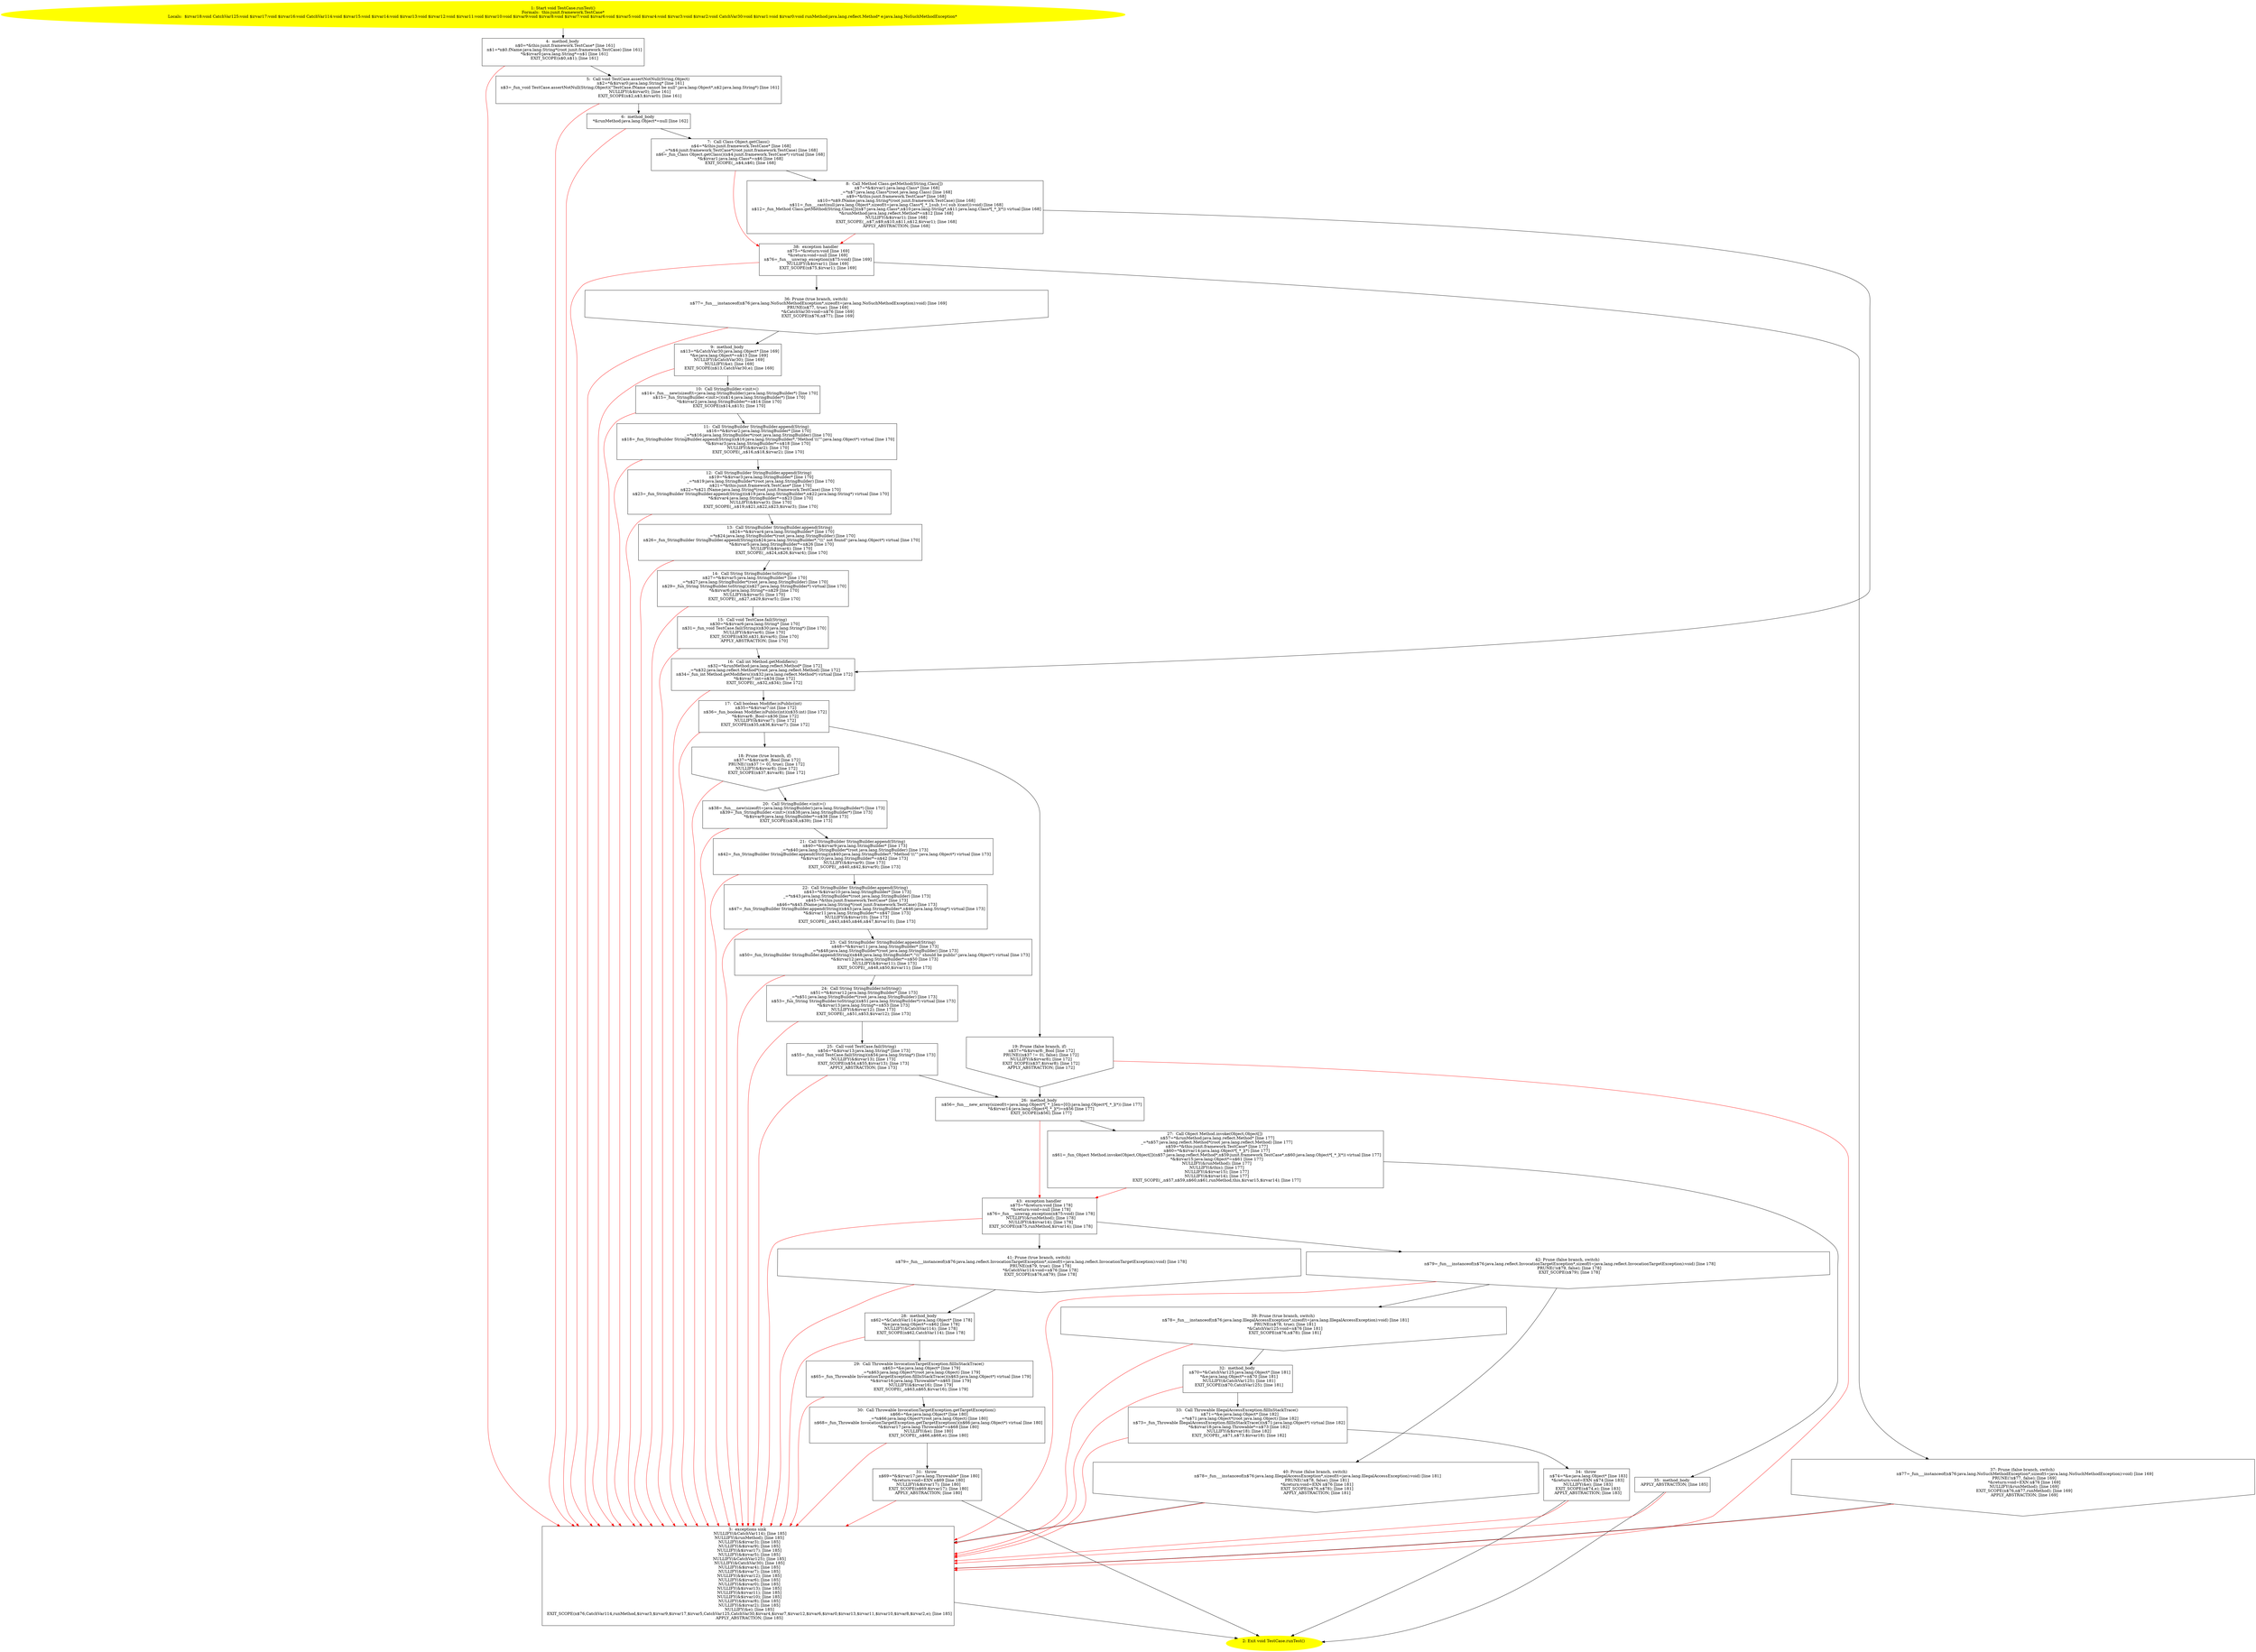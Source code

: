 /* @generated */
digraph cfg {
"junit.framework.TestCase.runTest():void.93b3b404f3b6113503f024ef5d3212f3_1" [label="1: Start void TestCase.runTest()\nFormals:  this:junit.framework.TestCase*\nLocals:  $irvar18:void CatchVar125:void $irvar17:void $irvar16:void CatchVar114:void $irvar15:void $irvar14:void $irvar13:void $irvar12:void $irvar11:void $irvar10:void $irvar9:void $irvar8:void $irvar7:void $irvar6:void $irvar5:void $irvar4:void $irvar3:void $irvar2:void CatchVar30:void $irvar1:void $irvar0:void runMethod:java.lang.reflect.Method* e:java.lang.NoSuchMethodException* \n  " color=yellow style=filled]
	

	 "junit.framework.TestCase.runTest():void.93b3b404f3b6113503f024ef5d3212f3_1" -> "junit.framework.TestCase.runTest():void.93b3b404f3b6113503f024ef5d3212f3_4" ;
"junit.framework.TestCase.runTest():void.93b3b404f3b6113503f024ef5d3212f3_2" [label="2: Exit void TestCase.runTest() \n  " color=yellow style=filled]
	

"junit.framework.TestCase.runTest():void.93b3b404f3b6113503f024ef5d3212f3_3" [label="3:  exceptions sink \n   NULLIFY(&CatchVar114); [line 185]\n  NULLIFY(&runMethod); [line 185]\n  NULLIFY(&$irvar3); [line 185]\n  NULLIFY(&$irvar9); [line 185]\n  NULLIFY(&$irvar17); [line 185]\n  NULLIFY(&$irvar5); [line 185]\n  NULLIFY(&CatchVar125); [line 185]\n  NULLIFY(&CatchVar30); [line 185]\n  NULLIFY(&$irvar4); [line 185]\n  NULLIFY(&$irvar7); [line 185]\n  NULLIFY(&$irvar12); [line 185]\n  NULLIFY(&$irvar6); [line 185]\n  NULLIFY(&$irvar0); [line 185]\n  NULLIFY(&$irvar13); [line 185]\n  NULLIFY(&$irvar11); [line 185]\n  NULLIFY(&$irvar10); [line 185]\n  NULLIFY(&$irvar8); [line 185]\n  NULLIFY(&$irvar2); [line 185]\n  NULLIFY(&e); [line 185]\n  EXIT_SCOPE(n$76,CatchVar114,runMethod,$irvar3,$irvar9,$irvar17,$irvar5,CatchVar125,CatchVar30,$irvar4,$irvar7,$irvar12,$irvar6,$irvar0,$irvar13,$irvar11,$irvar10,$irvar8,$irvar2,e); [line 185]\n  APPLY_ABSTRACTION; [line 185]\n " shape="box"]
	

	 "junit.framework.TestCase.runTest():void.93b3b404f3b6113503f024ef5d3212f3_3" -> "junit.framework.TestCase.runTest():void.93b3b404f3b6113503f024ef5d3212f3_2" ;
"junit.framework.TestCase.runTest():void.93b3b404f3b6113503f024ef5d3212f3_4" [label="4:  method_body \n   n$0=*&this:junit.framework.TestCase* [line 161]\n  n$1=*n$0.fName:java.lang.String*(root junit.framework.TestCase) [line 161]\n  *&$irvar0:java.lang.String*=n$1 [line 161]\n  EXIT_SCOPE(n$0,n$1); [line 161]\n " shape="box"]
	

	 "junit.framework.TestCase.runTest():void.93b3b404f3b6113503f024ef5d3212f3_4" -> "junit.framework.TestCase.runTest():void.93b3b404f3b6113503f024ef5d3212f3_5" ;
	 "junit.framework.TestCase.runTest():void.93b3b404f3b6113503f024ef5d3212f3_4" -> "junit.framework.TestCase.runTest():void.93b3b404f3b6113503f024ef5d3212f3_3" [color="red" ];
"junit.framework.TestCase.runTest():void.93b3b404f3b6113503f024ef5d3212f3_5" [label="5:  Call void TestCase.assertNotNull(String,Object) \n   n$2=*&$irvar0:java.lang.String* [line 161]\n  n$3=_fun_void TestCase.assertNotNull(String,Object)(\"TestCase.fName cannot be null\":java.lang.Object*,n$2:java.lang.String*) [line 161]\n  NULLIFY(&$irvar0); [line 161]\n  EXIT_SCOPE(n$2,n$3,$irvar0); [line 161]\n " shape="box"]
	

	 "junit.framework.TestCase.runTest():void.93b3b404f3b6113503f024ef5d3212f3_5" -> "junit.framework.TestCase.runTest():void.93b3b404f3b6113503f024ef5d3212f3_6" ;
	 "junit.framework.TestCase.runTest():void.93b3b404f3b6113503f024ef5d3212f3_5" -> "junit.framework.TestCase.runTest():void.93b3b404f3b6113503f024ef5d3212f3_3" [color="red" ];
"junit.framework.TestCase.runTest():void.93b3b404f3b6113503f024ef5d3212f3_6" [label="6:  method_body \n   *&runMethod:java.lang.Object*=null [line 162]\n " shape="box"]
	

	 "junit.framework.TestCase.runTest():void.93b3b404f3b6113503f024ef5d3212f3_6" -> "junit.framework.TestCase.runTest():void.93b3b404f3b6113503f024ef5d3212f3_7" ;
	 "junit.framework.TestCase.runTest():void.93b3b404f3b6113503f024ef5d3212f3_6" -> "junit.framework.TestCase.runTest():void.93b3b404f3b6113503f024ef5d3212f3_3" [color="red" ];
"junit.framework.TestCase.runTest():void.93b3b404f3b6113503f024ef5d3212f3_7" [label="7:  Call Class Object.getClass() \n   n$4=*&this:junit.framework.TestCase* [line 168]\n  _=*n$4:junit.framework.TestCase*(root junit.framework.TestCase) [line 168]\n  n$6=_fun_Class Object.getClass()(n$4:junit.framework.TestCase*) virtual [line 168]\n  *&$irvar1:java.lang.Class*=n$6 [line 168]\n  EXIT_SCOPE(_,n$4,n$6); [line 168]\n " shape="box"]
	

	 "junit.framework.TestCase.runTest():void.93b3b404f3b6113503f024ef5d3212f3_7" -> "junit.framework.TestCase.runTest():void.93b3b404f3b6113503f024ef5d3212f3_8" ;
	 "junit.framework.TestCase.runTest():void.93b3b404f3b6113503f024ef5d3212f3_7" -> "junit.framework.TestCase.runTest():void.93b3b404f3b6113503f024ef5d3212f3_38" [color="red" ];
"junit.framework.TestCase.runTest():void.93b3b404f3b6113503f024ef5d3212f3_8" [label="8:  Call Method Class.getMethod(String,Class[]) \n   n$7=*&$irvar1:java.lang.Class* [line 168]\n  _=*n$7:java.lang.Class*(root java.lang.Class) [line 168]\n  n$9=*&this:junit.framework.TestCase* [line 168]\n  n$10=*n$9.fName:java.lang.String*(root junit.framework.TestCase) [line 168]\n  n$11=_fun___cast(null:java.lang.Object*,sizeof(t=java.lang.Class*[_*_];sub_t=( sub )(cast)):void) [line 168]\n  n$12=_fun_Method Class.getMethod(String,Class[])(n$7:java.lang.Class*,n$10:java.lang.String*,n$11:java.lang.Class*[_*_](*)) virtual [line 168]\n  *&runMethod:java.lang.reflect.Method*=n$12 [line 168]\n  NULLIFY(&$irvar1); [line 168]\n  EXIT_SCOPE(_,n$7,n$9,n$10,n$11,n$12,$irvar1); [line 168]\n  APPLY_ABSTRACTION; [line 168]\n " shape="box"]
	

	 "junit.framework.TestCase.runTest():void.93b3b404f3b6113503f024ef5d3212f3_8" -> "junit.framework.TestCase.runTest():void.93b3b404f3b6113503f024ef5d3212f3_16" ;
	 "junit.framework.TestCase.runTest():void.93b3b404f3b6113503f024ef5d3212f3_8" -> "junit.framework.TestCase.runTest():void.93b3b404f3b6113503f024ef5d3212f3_38" [color="red" ];
"junit.framework.TestCase.runTest():void.93b3b404f3b6113503f024ef5d3212f3_9" [label="9:  method_body \n   n$13=*&CatchVar30:java.lang.Object* [line 169]\n  *&e:java.lang.Object*=n$13 [line 169]\n  NULLIFY(&CatchVar30); [line 169]\n  NULLIFY(&e); [line 169]\n  EXIT_SCOPE(n$13,CatchVar30,e); [line 169]\n " shape="box"]
	

	 "junit.framework.TestCase.runTest():void.93b3b404f3b6113503f024ef5d3212f3_9" -> "junit.framework.TestCase.runTest():void.93b3b404f3b6113503f024ef5d3212f3_10" ;
	 "junit.framework.TestCase.runTest():void.93b3b404f3b6113503f024ef5d3212f3_9" -> "junit.framework.TestCase.runTest():void.93b3b404f3b6113503f024ef5d3212f3_3" [color="red" ];
"junit.framework.TestCase.runTest():void.93b3b404f3b6113503f024ef5d3212f3_10" [label="10:  Call StringBuilder.<init>() \n   n$14=_fun___new(sizeof(t=java.lang.StringBuilder):java.lang.StringBuilder*) [line 170]\n  n$15=_fun_StringBuilder.<init>()(n$14:java.lang.StringBuilder*) [line 170]\n  *&$irvar2:java.lang.StringBuilder*=n$14 [line 170]\n  EXIT_SCOPE(n$14,n$15); [line 170]\n " shape="box"]
	

	 "junit.framework.TestCase.runTest():void.93b3b404f3b6113503f024ef5d3212f3_10" -> "junit.framework.TestCase.runTest():void.93b3b404f3b6113503f024ef5d3212f3_11" ;
	 "junit.framework.TestCase.runTest():void.93b3b404f3b6113503f024ef5d3212f3_10" -> "junit.framework.TestCase.runTest():void.93b3b404f3b6113503f024ef5d3212f3_3" [color="red" ];
"junit.framework.TestCase.runTest():void.93b3b404f3b6113503f024ef5d3212f3_11" [label="11:  Call StringBuilder StringBuilder.append(String) \n   n$16=*&$irvar2:java.lang.StringBuilder* [line 170]\n  _=*n$16:java.lang.StringBuilder*(root java.lang.StringBuilder) [line 170]\n  n$18=_fun_StringBuilder StringBuilder.append(String)(n$16:java.lang.StringBuilder*,\"Method \\\\\\\"\":java.lang.Object*) virtual [line 170]\n  *&$irvar3:java.lang.StringBuilder*=n$18 [line 170]\n  NULLIFY(&$irvar2); [line 170]\n  EXIT_SCOPE(_,n$16,n$18,$irvar2); [line 170]\n " shape="box"]
	

	 "junit.framework.TestCase.runTest():void.93b3b404f3b6113503f024ef5d3212f3_11" -> "junit.framework.TestCase.runTest():void.93b3b404f3b6113503f024ef5d3212f3_12" ;
	 "junit.framework.TestCase.runTest():void.93b3b404f3b6113503f024ef5d3212f3_11" -> "junit.framework.TestCase.runTest():void.93b3b404f3b6113503f024ef5d3212f3_3" [color="red" ];
"junit.framework.TestCase.runTest():void.93b3b404f3b6113503f024ef5d3212f3_12" [label="12:  Call StringBuilder StringBuilder.append(String) \n   n$19=*&$irvar3:java.lang.StringBuilder* [line 170]\n  _=*n$19:java.lang.StringBuilder*(root java.lang.StringBuilder) [line 170]\n  n$21=*&this:junit.framework.TestCase* [line 170]\n  n$22=*n$21.fName:java.lang.String*(root junit.framework.TestCase) [line 170]\n  n$23=_fun_StringBuilder StringBuilder.append(String)(n$19:java.lang.StringBuilder*,n$22:java.lang.String*) virtual [line 170]\n  *&$irvar4:java.lang.StringBuilder*=n$23 [line 170]\n  NULLIFY(&$irvar3); [line 170]\n  EXIT_SCOPE(_,n$19,n$21,n$22,n$23,$irvar3); [line 170]\n " shape="box"]
	

	 "junit.framework.TestCase.runTest():void.93b3b404f3b6113503f024ef5d3212f3_12" -> "junit.framework.TestCase.runTest():void.93b3b404f3b6113503f024ef5d3212f3_13" ;
	 "junit.framework.TestCase.runTest():void.93b3b404f3b6113503f024ef5d3212f3_12" -> "junit.framework.TestCase.runTest():void.93b3b404f3b6113503f024ef5d3212f3_3" [color="red" ];
"junit.framework.TestCase.runTest():void.93b3b404f3b6113503f024ef5d3212f3_13" [label="13:  Call StringBuilder StringBuilder.append(String) \n   n$24=*&$irvar4:java.lang.StringBuilder* [line 170]\n  _=*n$24:java.lang.StringBuilder*(root java.lang.StringBuilder) [line 170]\n  n$26=_fun_StringBuilder StringBuilder.append(String)(n$24:java.lang.StringBuilder*,\"\\\\\\\" not found\":java.lang.Object*) virtual [line 170]\n  *&$irvar5:java.lang.StringBuilder*=n$26 [line 170]\n  NULLIFY(&$irvar4); [line 170]\n  EXIT_SCOPE(_,n$24,n$26,$irvar4); [line 170]\n " shape="box"]
	

	 "junit.framework.TestCase.runTest():void.93b3b404f3b6113503f024ef5d3212f3_13" -> "junit.framework.TestCase.runTest():void.93b3b404f3b6113503f024ef5d3212f3_14" ;
	 "junit.framework.TestCase.runTest():void.93b3b404f3b6113503f024ef5d3212f3_13" -> "junit.framework.TestCase.runTest():void.93b3b404f3b6113503f024ef5d3212f3_3" [color="red" ];
"junit.framework.TestCase.runTest():void.93b3b404f3b6113503f024ef5d3212f3_14" [label="14:  Call String StringBuilder.toString() \n   n$27=*&$irvar5:java.lang.StringBuilder* [line 170]\n  _=*n$27:java.lang.StringBuilder*(root java.lang.StringBuilder) [line 170]\n  n$29=_fun_String StringBuilder.toString()(n$27:java.lang.StringBuilder*) virtual [line 170]\n  *&$irvar6:java.lang.String*=n$29 [line 170]\n  NULLIFY(&$irvar5); [line 170]\n  EXIT_SCOPE(_,n$27,n$29,$irvar5); [line 170]\n " shape="box"]
	

	 "junit.framework.TestCase.runTest():void.93b3b404f3b6113503f024ef5d3212f3_14" -> "junit.framework.TestCase.runTest():void.93b3b404f3b6113503f024ef5d3212f3_15" ;
	 "junit.framework.TestCase.runTest():void.93b3b404f3b6113503f024ef5d3212f3_14" -> "junit.framework.TestCase.runTest():void.93b3b404f3b6113503f024ef5d3212f3_3" [color="red" ];
"junit.framework.TestCase.runTest():void.93b3b404f3b6113503f024ef5d3212f3_15" [label="15:  Call void TestCase.fail(String) \n   n$30=*&$irvar6:java.lang.String* [line 170]\n  n$31=_fun_void TestCase.fail(String)(n$30:java.lang.String*) [line 170]\n  NULLIFY(&$irvar6); [line 170]\n  EXIT_SCOPE(n$30,n$31,$irvar6); [line 170]\n  APPLY_ABSTRACTION; [line 170]\n " shape="box"]
	

	 "junit.framework.TestCase.runTest():void.93b3b404f3b6113503f024ef5d3212f3_15" -> "junit.framework.TestCase.runTest():void.93b3b404f3b6113503f024ef5d3212f3_16" ;
	 "junit.framework.TestCase.runTest():void.93b3b404f3b6113503f024ef5d3212f3_15" -> "junit.framework.TestCase.runTest():void.93b3b404f3b6113503f024ef5d3212f3_3" [color="red" ];
"junit.framework.TestCase.runTest():void.93b3b404f3b6113503f024ef5d3212f3_16" [label="16:  Call int Method.getModifiers() \n   n$32=*&runMethod:java.lang.reflect.Method* [line 172]\n  _=*n$32:java.lang.reflect.Method*(root java.lang.reflect.Method) [line 172]\n  n$34=_fun_int Method.getModifiers()(n$32:java.lang.reflect.Method*) virtual [line 172]\n  *&$irvar7:int=n$34 [line 172]\n  EXIT_SCOPE(_,n$32,n$34); [line 172]\n " shape="box"]
	

	 "junit.framework.TestCase.runTest():void.93b3b404f3b6113503f024ef5d3212f3_16" -> "junit.framework.TestCase.runTest():void.93b3b404f3b6113503f024ef5d3212f3_17" ;
	 "junit.framework.TestCase.runTest():void.93b3b404f3b6113503f024ef5d3212f3_16" -> "junit.framework.TestCase.runTest():void.93b3b404f3b6113503f024ef5d3212f3_3" [color="red" ];
"junit.framework.TestCase.runTest():void.93b3b404f3b6113503f024ef5d3212f3_17" [label="17:  Call boolean Modifier.isPublic(int) \n   n$35=*&$irvar7:int [line 172]\n  n$36=_fun_boolean Modifier.isPublic(int)(n$35:int) [line 172]\n  *&$irvar8:_Bool=n$36 [line 172]\n  NULLIFY(&$irvar7); [line 172]\n  EXIT_SCOPE(n$35,n$36,$irvar7); [line 172]\n " shape="box"]
	

	 "junit.framework.TestCase.runTest():void.93b3b404f3b6113503f024ef5d3212f3_17" -> "junit.framework.TestCase.runTest():void.93b3b404f3b6113503f024ef5d3212f3_18" ;
	 "junit.framework.TestCase.runTest():void.93b3b404f3b6113503f024ef5d3212f3_17" -> "junit.framework.TestCase.runTest():void.93b3b404f3b6113503f024ef5d3212f3_19" ;
	 "junit.framework.TestCase.runTest():void.93b3b404f3b6113503f024ef5d3212f3_17" -> "junit.framework.TestCase.runTest():void.93b3b404f3b6113503f024ef5d3212f3_3" [color="red" ];
"junit.framework.TestCase.runTest():void.93b3b404f3b6113503f024ef5d3212f3_18" [label="18: Prune (true branch, if) \n   n$37=*&$irvar8:_Bool [line 172]\n  PRUNE(!(n$37 != 0), true); [line 172]\n  NULLIFY(&$irvar8); [line 172]\n  EXIT_SCOPE(n$37,$irvar8); [line 172]\n " shape="invhouse"]
	

	 "junit.framework.TestCase.runTest():void.93b3b404f3b6113503f024ef5d3212f3_18" -> "junit.framework.TestCase.runTest():void.93b3b404f3b6113503f024ef5d3212f3_20" ;
	 "junit.framework.TestCase.runTest():void.93b3b404f3b6113503f024ef5d3212f3_18" -> "junit.framework.TestCase.runTest():void.93b3b404f3b6113503f024ef5d3212f3_3" [color="red" ];
"junit.framework.TestCase.runTest():void.93b3b404f3b6113503f024ef5d3212f3_19" [label="19: Prune (false branch, if) \n   n$37=*&$irvar8:_Bool [line 172]\n  PRUNE((n$37 != 0), false); [line 172]\n  NULLIFY(&$irvar8); [line 172]\n  EXIT_SCOPE(n$37,$irvar8); [line 172]\n  APPLY_ABSTRACTION; [line 172]\n " shape="invhouse"]
	

	 "junit.framework.TestCase.runTest():void.93b3b404f3b6113503f024ef5d3212f3_19" -> "junit.framework.TestCase.runTest():void.93b3b404f3b6113503f024ef5d3212f3_26" ;
	 "junit.framework.TestCase.runTest():void.93b3b404f3b6113503f024ef5d3212f3_19" -> "junit.framework.TestCase.runTest():void.93b3b404f3b6113503f024ef5d3212f3_3" [color="red" ];
"junit.framework.TestCase.runTest():void.93b3b404f3b6113503f024ef5d3212f3_20" [label="20:  Call StringBuilder.<init>() \n   n$38=_fun___new(sizeof(t=java.lang.StringBuilder):java.lang.StringBuilder*) [line 173]\n  n$39=_fun_StringBuilder.<init>()(n$38:java.lang.StringBuilder*) [line 173]\n  *&$irvar9:java.lang.StringBuilder*=n$38 [line 173]\n  EXIT_SCOPE(n$38,n$39); [line 173]\n " shape="box"]
	

	 "junit.framework.TestCase.runTest():void.93b3b404f3b6113503f024ef5d3212f3_20" -> "junit.framework.TestCase.runTest():void.93b3b404f3b6113503f024ef5d3212f3_21" ;
	 "junit.framework.TestCase.runTest():void.93b3b404f3b6113503f024ef5d3212f3_20" -> "junit.framework.TestCase.runTest():void.93b3b404f3b6113503f024ef5d3212f3_3" [color="red" ];
"junit.framework.TestCase.runTest():void.93b3b404f3b6113503f024ef5d3212f3_21" [label="21:  Call StringBuilder StringBuilder.append(String) \n   n$40=*&$irvar9:java.lang.StringBuilder* [line 173]\n  _=*n$40:java.lang.StringBuilder*(root java.lang.StringBuilder) [line 173]\n  n$42=_fun_StringBuilder StringBuilder.append(String)(n$40:java.lang.StringBuilder*,\"Method \\\\\\\"\":java.lang.Object*) virtual [line 173]\n  *&$irvar10:java.lang.StringBuilder*=n$42 [line 173]\n  NULLIFY(&$irvar9); [line 173]\n  EXIT_SCOPE(_,n$40,n$42,$irvar9); [line 173]\n " shape="box"]
	

	 "junit.framework.TestCase.runTest():void.93b3b404f3b6113503f024ef5d3212f3_21" -> "junit.framework.TestCase.runTest():void.93b3b404f3b6113503f024ef5d3212f3_22" ;
	 "junit.framework.TestCase.runTest():void.93b3b404f3b6113503f024ef5d3212f3_21" -> "junit.framework.TestCase.runTest():void.93b3b404f3b6113503f024ef5d3212f3_3" [color="red" ];
"junit.framework.TestCase.runTest():void.93b3b404f3b6113503f024ef5d3212f3_22" [label="22:  Call StringBuilder StringBuilder.append(String) \n   n$43=*&$irvar10:java.lang.StringBuilder* [line 173]\n  _=*n$43:java.lang.StringBuilder*(root java.lang.StringBuilder) [line 173]\n  n$45=*&this:junit.framework.TestCase* [line 173]\n  n$46=*n$45.fName:java.lang.String*(root junit.framework.TestCase) [line 173]\n  n$47=_fun_StringBuilder StringBuilder.append(String)(n$43:java.lang.StringBuilder*,n$46:java.lang.String*) virtual [line 173]\n  *&$irvar11:java.lang.StringBuilder*=n$47 [line 173]\n  NULLIFY(&$irvar10); [line 173]\n  EXIT_SCOPE(_,n$43,n$45,n$46,n$47,$irvar10); [line 173]\n " shape="box"]
	

	 "junit.framework.TestCase.runTest():void.93b3b404f3b6113503f024ef5d3212f3_22" -> "junit.framework.TestCase.runTest():void.93b3b404f3b6113503f024ef5d3212f3_23" ;
	 "junit.framework.TestCase.runTest():void.93b3b404f3b6113503f024ef5d3212f3_22" -> "junit.framework.TestCase.runTest():void.93b3b404f3b6113503f024ef5d3212f3_3" [color="red" ];
"junit.framework.TestCase.runTest():void.93b3b404f3b6113503f024ef5d3212f3_23" [label="23:  Call StringBuilder StringBuilder.append(String) \n   n$48=*&$irvar11:java.lang.StringBuilder* [line 173]\n  _=*n$48:java.lang.StringBuilder*(root java.lang.StringBuilder) [line 173]\n  n$50=_fun_StringBuilder StringBuilder.append(String)(n$48:java.lang.StringBuilder*,\"\\\\\\\" should be public\":java.lang.Object*) virtual [line 173]\n  *&$irvar12:java.lang.StringBuilder*=n$50 [line 173]\n  NULLIFY(&$irvar11); [line 173]\n  EXIT_SCOPE(_,n$48,n$50,$irvar11); [line 173]\n " shape="box"]
	

	 "junit.framework.TestCase.runTest():void.93b3b404f3b6113503f024ef5d3212f3_23" -> "junit.framework.TestCase.runTest():void.93b3b404f3b6113503f024ef5d3212f3_24" ;
	 "junit.framework.TestCase.runTest():void.93b3b404f3b6113503f024ef5d3212f3_23" -> "junit.framework.TestCase.runTest():void.93b3b404f3b6113503f024ef5d3212f3_3" [color="red" ];
"junit.framework.TestCase.runTest():void.93b3b404f3b6113503f024ef5d3212f3_24" [label="24:  Call String StringBuilder.toString() \n   n$51=*&$irvar12:java.lang.StringBuilder* [line 173]\n  _=*n$51:java.lang.StringBuilder*(root java.lang.StringBuilder) [line 173]\n  n$53=_fun_String StringBuilder.toString()(n$51:java.lang.StringBuilder*) virtual [line 173]\n  *&$irvar13:java.lang.String*=n$53 [line 173]\n  NULLIFY(&$irvar12); [line 173]\n  EXIT_SCOPE(_,n$51,n$53,$irvar12); [line 173]\n " shape="box"]
	

	 "junit.framework.TestCase.runTest():void.93b3b404f3b6113503f024ef5d3212f3_24" -> "junit.framework.TestCase.runTest():void.93b3b404f3b6113503f024ef5d3212f3_25" ;
	 "junit.framework.TestCase.runTest():void.93b3b404f3b6113503f024ef5d3212f3_24" -> "junit.framework.TestCase.runTest():void.93b3b404f3b6113503f024ef5d3212f3_3" [color="red" ];
"junit.framework.TestCase.runTest():void.93b3b404f3b6113503f024ef5d3212f3_25" [label="25:  Call void TestCase.fail(String) \n   n$54=*&$irvar13:java.lang.String* [line 173]\n  n$55=_fun_void TestCase.fail(String)(n$54:java.lang.String*) [line 173]\n  NULLIFY(&$irvar13); [line 173]\n  EXIT_SCOPE(n$54,n$55,$irvar13); [line 173]\n  APPLY_ABSTRACTION; [line 173]\n " shape="box"]
	

	 "junit.framework.TestCase.runTest():void.93b3b404f3b6113503f024ef5d3212f3_25" -> "junit.framework.TestCase.runTest():void.93b3b404f3b6113503f024ef5d3212f3_26" ;
	 "junit.framework.TestCase.runTest():void.93b3b404f3b6113503f024ef5d3212f3_25" -> "junit.framework.TestCase.runTest():void.93b3b404f3b6113503f024ef5d3212f3_3" [color="red" ];
"junit.framework.TestCase.runTest():void.93b3b404f3b6113503f024ef5d3212f3_26" [label="26:  method_body \n   n$56=_fun___new_array(sizeof(t=java.lang.Object*[_*_];len=[0]):java.lang.Object*[_*_](*)) [line 177]\n  *&$irvar14:java.lang.Object*[_*_](*)=n$56 [line 177]\n  EXIT_SCOPE(n$56); [line 177]\n " shape="box"]
	

	 "junit.framework.TestCase.runTest():void.93b3b404f3b6113503f024ef5d3212f3_26" -> "junit.framework.TestCase.runTest():void.93b3b404f3b6113503f024ef5d3212f3_27" ;
	 "junit.framework.TestCase.runTest():void.93b3b404f3b6113503f024ef5d3212f3_26" -> "junit.framework.TestCase.runTest():void.93b3b404f3b6113503f024ef5d3212f3_43" [color="red" ];
"junit.framework.TestCase.runTest():void.93b3b404f3b6113503f024ef5d3212f3_27" [label="27:  Call Object Method.invoke(Object,Object[]) \n   n$57=*&runMethod:java.lang.reflect.Method* [line 177]\n  _=*n$57:java.lang.reflect.Method*(root java.lang.reflect.Method) [line 177]\n  n$59=*&this:junit.framework.TestCase* [line 177]\n  n$60=*&$irvar14:java.lang.Object*[_*_](*) [line 177]\n  n$61=_fun_Object Method.invoke(Object,Object[])(n$57:java.lang.reflect.Method*,n$59:junit.framework.TestCase*,n$60:java.lang.Object*[_*_](*)) virtual [line 177]\n  *&$irvar15:java.lang.Object*=n$61 [line 177]\n  NULLIFY(&runMethod); [line 177]\n  NULLIFY(&this); [line 177]\n  NULLIFY(&$irvar15); [line 177]\n  NULLIFY(&$irvar14); [line 177]\n  EXIT_SCOPE(_,n$57,n$59,n$60,n$61,runMethod,this,$irvar15,$irvar14); [line 177]\n " shape="box"]
	

	 "junit.framework.TestCase.runTest():void.93b3b404f3b6113503f024ef5d3212f3_27" -> "junit.framework.TestCase.runTest():void.93b3b404f3b6113503f024ef5d3212f3_35" ;
	 "junit.framework.TestCase.runTest():void.93b3b404f3b6113503f024ef5d3212f3_27" -> "junit.framework.TestCase.runTest():void.93b3b404f3b6113503f024ef5d3212f3_43" [color="red" ];
"junit.framework.TestCase.runTest():void.93b3b404f3b6113503f024ef5d3212f3_28" [label="28:  method_body \n   n$62=*&CatchVar114:java.lang.Object* [line 178]\n  *&e:java.lang.Object*=n$62 [line 178]\n  NULLIFY(&CatchVar114); [line 178]\n  EXIT_SCOPE(n$62,CatchVar114); [line 178]\n " shape="box"]
	

	 "junit.framework.TestCase.runTest():void.93b3b404f3b6113503f024ef5d3212f3_28" -> "junit.framework.TestCase.runTest():void.93b3b404f3b6113503f024ef5d3212f3_29" ;
	 "junit.framework.TestCase.runTest():void.93b3b404f3b6113503f024ef5d3212f3_28" -> "junit.framework.TestCase.runTest():void.93b3b404f3b6113503f024ef5d3212f3_3" [color="red" ];
"junit.framework.TestCase.runTest():void.93b3b404f3b6113503f024ef5d3212f3_29" [label="29:  Call Throwable InvocationTargetException.fillInStackTrace() \n   n$63=*&e:java.lang.Object* [line 179]\n  _=*n$63:java.lang.Object*(root java.lang.Object) [line 179]\n  n$65=_fun_Throwable InvocationTargetException.fillInStackTrace()(n$63:java.lang.Object*) virtual [line 179]\n  *&$irvar16:java.lang.Throwable*=n$65 [line 179]\n  NULLIFY(&$irvar16); [line 179]\n  EXIT_SCOPE(_,n$63,n$65,$irvar16); [line 179]\n " shape="box"]
	

	 "junit.framework.TestCase.runTest():void.93b3b404f3b6113503f024ef5d3212f3_29" -> "junit.framework.TestCase.runTest():void.93b3b404f3b6113503f024ef5d3212f3_30" ;
	 "junit.framework.TestCase.runTest():void.93b3b404f3b6113503f024ef5d3212f3_29" -> "junit.framework.TestCase.runTest():void.93b3b404f3b6113503f024ef5d3212f3_3" [color="red" ];
"junit.framework.TestCase.runTest():void.93b3b404f3b6113503f024ef5d3212f3_30" [label="30:  Call Throwable InvocationTargetException.getTargetException() \n   n$66=*&e:java.lang.Object* [line 180]\n  _=*n$66:java.lang.Object*(root java.lang.Object) [line 180]\n  n$68=_fun_Throwable InvocationTargetException.getTargetException()(n$66:java.lang.Object*) virtual [line 180]\n  *&$irvar17:java.lang.Throwable*=n$68 [line 180]\n  NULLIFY(&e); [line 180]\n  EXIT_SCOPE(_,n$66,n$68,e); [line 180]\n " shape="box"]
	

	 "junit.framework.TestCase.runTest():void.93b3b404f3b6113503f024ef5d3212f3_30" -> "junit.framework.TestCase.runTest():void.93b3b404f3b6113503f024ef5d3212f3_31" ;
	 "junit.framework.TestCase.runTest():void.93b3b404f3b6113503f024ef5d3212f3_30" -> "junit.framework.TestCase.runTest():void.93b3b404f3b6113503f024ef5d3212f3_3" [color="red" ];
"junit.framework.TestCase.runTest():void.93b3b404f3b6113503f024ef5d3212f3_31" [label="31:  throw \n   n$69=*&$irvar17:java.lang.Throwable* [line 180]\n  *&return:void=EXN n$69 [line 180]\n  NULLIFY(&$irvar17); [line 180]\n  EXIT_SCOPE(n$69,$irvar17); [line 180]\n  APPLY_ABSTRACTION; [line 180]\n " shape="box"]
	

	 "junit.framework.TestCase.runTest():void.93b3b404f3b6113503f024ef5d3212f3_31" -> "junit.framework.TestCase.runTest():void.93b3b404f3b6113503f024ef5d3212f3_2" ;
	 "junit.framework.TestCase.runTest():void.93b3b404f3b6113503f024ef5d3212f3_31" -> "junit.framework.TestCase.runTest():void.93b3b404f3b6113503f024ef5d3212f3_3" [color="red" ];
"junit.framework.TestCase.runTest():void.93b3b404f3b6113503f024ef5d3212f3_32" [label="32:  method_body \n   n$70=*&CatchVar125:java.lang.Object* [line 181]\n  *&e:java.lang.Object*=n$70 [line 181]\n  NULLIFY(&CatchVar125); [line 181]\n  EXIT_SCOPE(n$70,CatchVar125); [line 181]\n " shape="box"]
	

	 "junit.framework.TestCase.runTest():void.93b3b404f3b6113503f024ef5d3212f3_32" -> "junit.framework.TestCase.runTest():void.93b3b404f3b6113503f024ef5d3212f3_33" ;
	 "junit.framework.TestCase.runTest():void.93b3b404f3b6113503f024ef5d3212f3_32" -> "junit.framework.TestCase.runTest():void.93b3b404f3b6113503f024ef5d3212f3_3" [color="red" ];
"junit.framework.TestCase.runTest():void.93b3b404f3b6113503f024ef5d3212f3_33" [label="33:  Call Throwable IllegalAccessException.fillInStackTrace() \n   n$71=*&e:java.lang.Object* [line 182]\n  _=*n$71:java.lang.Object*(root java.lang.Object) [line 182]\n  n$73=_fun_Throwable IllegalAccessException.fillInStackTrace()(n$71:java.lang.Object*) virtual [line 182]\n  *&$irvar18:java.lang.Throwable*=n$73 [line 182]\n  NULLIFY(&$irvar18); [line 182]\n  EXIT_SCOPE(_,n$71,n$73,$irvar18); [line 182]\n " shape="box"]
	

	 "junit.framework.TestCase.runTest():void.93b3b404f3b6113503f024ef5d3212f3_33" -> "junit.framework.TestCase.runTest():void.93b3b404f3b6113503f024ef5d3212f3_34" ;
	 "junit.framework.TestCase.runTest():void.93b3b404f3b6113503f024ef5d3212f3_33" -> "junit.framework.TestCase.runTest():void.93b3b404f3b6113503f024ef5d3212f3_3" [color="red" ];
"junit.framework.TestCase.runTest():void.93b3b404f3b6113503f024ef5d3212f3_34" [label="34:  throw \n   n$74=*&e:java.lang.Object* [line 183]\n  *&return:void=EXN n$74 [line 183]\n  NULLIFY(&e); [line 183]\n  EXIT_SCOPE(n$74,e); [line 183]\n  APPLY_ABSTRACTION; [line 183]\n " shape="box"]
	

	 "junit.framework.TestCase.runTest():void.93b3b404f3b6113503f024ef5d3212f3_34" -> "junit.framework.TestCase.runTest():void.93b3b404f3b6113503f024ef5d3212f3_2" ;
	 "junit.framework.TestCase.runTest():void.93b3b404f3b6113503f024ef5d3212f3_34" -> "junit.framework.TestCase.runTest():void.93b3b404f3b6113503f024ef5d3212f3_3" [color="red" ];
"junit.framework.TestCase.runTest():void.93b3b404f3b6113503f024ef5d3212f3_35" [label="35:  method_body \n   APPLY_ABSTRACTION; [line 185]\n " shape="box"]
	

	 "junit.framework.TestCase.runTest():void.93b3b404f3b6113503f024ef5d3212f3_35" -> "junit.framework.TestCase.runTest():void.93b3b404f3b6113503f024ef5d3212f3_2" ;
	 "junit.framework.TestCase.runTest():void.93b3b404f3b6113503f024ef5d3212f3_35" -> "junit.framework.TestCase.runTest():void.93b3b404f3b6113503f024ef5d3212f3_3" [color="red" ];
"junit.framework.TestCase.runTest():void.93b3b404f3b6113503f024ef5d3212f3_36" [label="36: Prune (true branch, switch) \n   n$77=_fun___instanceof(n$76:java.lang.NoSuchMethodException*,sizeof(t=java.lang.NoSuchMethodException):void) [line 169]\n  PRUNE(n$77, true); [line 169]\n  *&CatchVar30:void=n$76 [line 169]\n  EXIT_SCOPE(n$76,n$77); [line 169]\n " shape="invhouse"]
	

	 "junit.framework.TestCase.runTest():void.93b3b404f3b6113503f024ef5d3212f3_36" -> "junit.framework.TestCase.runTest():void.93b3b404f3b6113503f024ef5d3212f3_9" ;
	 "junit.framework.TestCase.runTest():void.93b3b404f3b6113503f024ef5d3212f3_36" -> "junit.framework.TestCase.runTest():void.93b3b404f3b6113503f024ef5d3212f3_3" [color="red" ];
"junit.framework.TestCase.runTest():void.93b3b404f3b6113503f024ef5d3212f3_37" [label="37: Prune (false branch, switch) \n   n$77=_fun___instanceof(n$76:java.lang.NoSuchMethodException*,sizeof(t=java.lang.NoSuchMethodException):void) [line 169]\n  PRUNE(!n$77, false); [line 169]\n  *&return:void=EXN n$76 [line 169]\n  NULLIFY(&runMethod); [line 169]\n  EXIT_SCOPE(n$76,n$77,runMethod); [line 169]\n  APPLY_ABSTRACTION; [line 169]\n " shape="invhouse"]
	

	 "junit.framework.TestCase.runTest():void.93b3b404f3b6113503f024ef5d3212f3_37" -> "junit.framework.TestCase.runTest():void.93b3b404f3b6113503f024ef5d3212f3_3" ;
	 "junit.framework.TestCase.runTest():void.93b3b404f3b6113503f024ef5d3212f3_37" -> "junit.framework.TestCase.runTest():void.93b3b404f3b6113503f024ef5d3212f3_3" [color="red" ];
"junit.framework.TestCase.runTest():void.93b3b404f3b6113503f024ef5d3212f3_38" [label="38:  exception handler \n   n$75=*&return:void [line 169]\n  *&return:void=null [line 169]\n  n$76=_fun___unwrap_exception(n$75:void) [line 169]\n  NULLIFY(&$irvar1); [line 169]\n  EXIT_SCOPE(n$75,$irvar1); [line 169]\n " shape="box"]
	

	 "junit.framework.TestCase.runTest():void.93b3b404f3b6113503f024ef5d3212f3_38" -> "junit.framework.TestCase.runTest():void.93b3b404f3b6113503f024ef5d3212f3_36" ;
	 "junit.framework.TestCase.runTest():void.93b3b404f3b6113503f024ef5d3212f3_38" -> "junit.framework.TestCase.runTest():void.93b3b404f3b6113503f024ef5d3212f3_37" ;
	 "junit.framework.TestCase.runTest():void.93b3b404f3b6113503f024ef5d3212f3_38" -> "junit.framework.TestCase.runTest():void.93b3b404f3b6113503f024ef5d3212f3_3" [color="red" ];
"junit.framework.TestCase.runTest():void.93b3b404f3b6113503f024ef5d3212f3_39" [label="39: Prune (true branch, switch) \n   n$78=_fun___instanceof(n$76:java.lang.IllegalAccessException*,sizeof(t=java.lang.IllegalAccessException):void) [line 181]\n  PRUNE(n$78, true); [line 181]\n  *&CatchVar125:void=n$76 [line 181]\n  EXIT_SCOPE(n$76,n$78); [line 181]\n " shape="invhouse"]
	

	 "junit.framework.TestCase.runTest():void.93b3b404f3b6113503f024ef5d3212f3_39" -> "junit.framework.TestCase.runTest():void.93b3b404f3b6113503f024ef5d3212f3_32" ;
	 "junit.framework.TestCase.runTest():void.93b3b404f3b6113503f024ef5d3212f3_39" -> "junit.framework.TestCase.runTest():void.93b3b404f3b6113503f024ef5d3212f3_3" [color="red" ];
"junit.framework.TestCase.runTest():void.93b3b404f3b6113503f024ef5d3212f3_40" [label="40: Prune (false branch, switch) \n   n$78=_fun___instanceof(n$76:java.lang.IllegalAccessException*,sizeof(t=java.lang.IllegalAccessException):void) [line 181]\n  PRUNE(!n$78, false); [line 181]\n  *&return:void=EXN n$76 [line 181]\n  EXIT_SCOPE(n$76,n$78); [line 181]\n  APPLY_ABSTRACTION; [line 181]\n " shape="invhouse"]
	

	 "junit.framework.TestCase.runTest():void.93b3b404f3b6113503f024ef5d3212f3_40" -> "junit.framework.TestCase.runTest():void.93b3b404f3b6113503f024ef5d3212f3_3" ;
	 "junit.framework.TestCase.runTest():void.93b3b404f3b6113503f024ef5d3212f3_40" -> "junit.framework.TestCase.runTest():void.93b3b404f3b6113503f024ef5d3212f3_3" [color="red" ];
"junit.framework.TestCase.runTest():void.93b3b404f3b6113503f024ef5d3212f3_41" [label="41: Prune (true branch, switch) \n   n$79=_fun___instanceof(n$76:java.lang.reflect.InvocationTargetException*,sizeof(t=java.lang.reflect.InvocationTargetException):void) [line 178]\n  PRUNE(n$79, true); [line 178]\n  *&CatchVar114:void=n$76 [line 178]\n  EXIT_SCOPE(n$76,n$79); [line 178]\n " shape="invhouse"]
	

	 "junit.framework.TestCase.runTest():void.93b3b404f3b6113503f024ef5d3212f3_41" -> "junit.framework.TestCase.runTest():void.93b3b404f3b6113503f024ef5d3212f3_28" ;
	 "junit.framework.TestCase.runTest():void.93b3b404f3b6113503f024ef5d3212f3_41" -> "junit.framework.TestCase.runTest():void.93b3b404f3b6113503f024ef5d3212f3_3" [color="red" ];
"junit.framework.TestCase.runTest():void.93b3b404f3b6113503f024ef5d3212f3_42" [label="42: Prune (false branch, switch) \n   n$79=_fun___instanceof(n$76:java.lang.reflect.InvocationTargetException*,sizeof(t=java.lang.reflect.InvocationTargetException):void) [line 178]\n  PRUNE(!n$79, false); [line 178]\n  EXIT_SCOPE(n$79); [line 178]\n " shape="invhouse"]
	

	 "junit.framework.TestCase.runTest():void.93b3b404f3b6113503f024ef5d3212f3_42" -> "junit.framework.TestCase.runTest():void.93b3b404f3b6113503f024ef5d3212f3_39" ;
	 "junit.framework.TestCase.runTest():void.93b3b404f3b6113503f024ef5d3212f3_42" -> "junit.framework.TestCase.runTest():void.93b3b404f3b6113503f024ef5d3212f3_40" ;
	 "junit.framework.TestCase.runTest():void.93b3b404f3b6113503f024ef5d3212f3_42" -> "junit.framework.TestCase.runTest():void.93b3b404f3b6113503f024ef5d3212f3_3" [color="red" ];
"junit.framework.TestCase.runTest():void.93b3b404f3b6113503f024ef5d3212f3_43" [label="43:  exception handler \n   n$75=*&return:void [line 178]\n  *&return:void=null [line 178]\n  n$76=_fun___unwrap_exception(n$75:void) [line 178]\n  NULLIFY(&runMethod); [line 178]\n  NULLIFY(&$irvar14); [line 178]\n  EXIT_SCOPE(n$75,runMethod,$irvar14); [line 178]\n " shape="box"]
	

	 "junit.framework.TestCase.runTest():void.93b3b404f3b6113503f024ef5d3212f3_43" -> "junit.framework.TestCase.runTest():void.93b3b404f3b6113503f024ef5d3212f3_41" ;
	 "junit.framework.TestCase.runTest():void.93b3b404f3b6113503f024ef5d3212f3_43" -> "junit.framework.TestCase.runTest():void.93b3b404f3b6113503f024ef5d3212f3_42" ;
	 "junit.framework.TestCase.runTest():void.93b3b404f3b6113503f024ef5d3212f3_43" -> "junit.framework.TestCase.runTest():void.93b3b404f3b6113503f024ef5d3212f3_3" [color="red" ];
}
